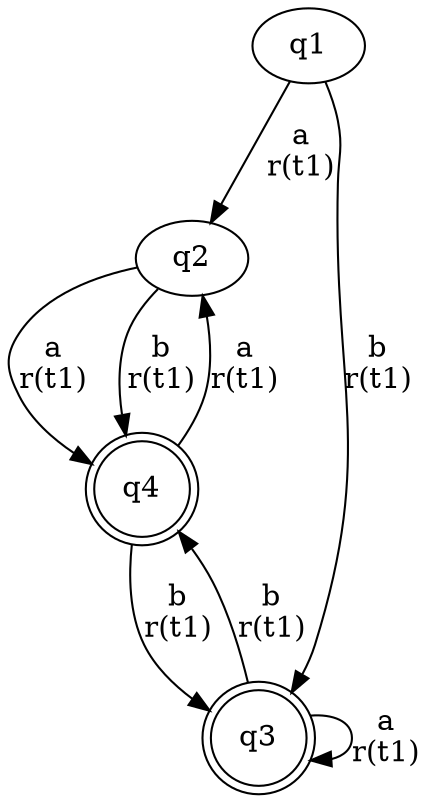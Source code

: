 digraph "tests_1/test38/solution501/solution" {
	q1[label=q1]
	q2[label=q2]
	q4[label=q4 shape=doublecircle]
	q3[label=q3 shape=doublecircle]
	q1 -> q2[label="a\nr(t1)\n"]
	q2 -> q4[label="a\nr(t1)\n"]
	q4 -> q3[label="b\nr(t1)\n"]
	q3 -> q3[label="a\nr(t1)\n"]
	q3 -> q4[label="b\nr(t1)\n"]
	q4 -> q2[label="a\nr(t1)\n"]
	q2 -> q4[label="b\nr(t1)\n"]
	q1 -> q3[label="b\nr(t1)\n"]
}
